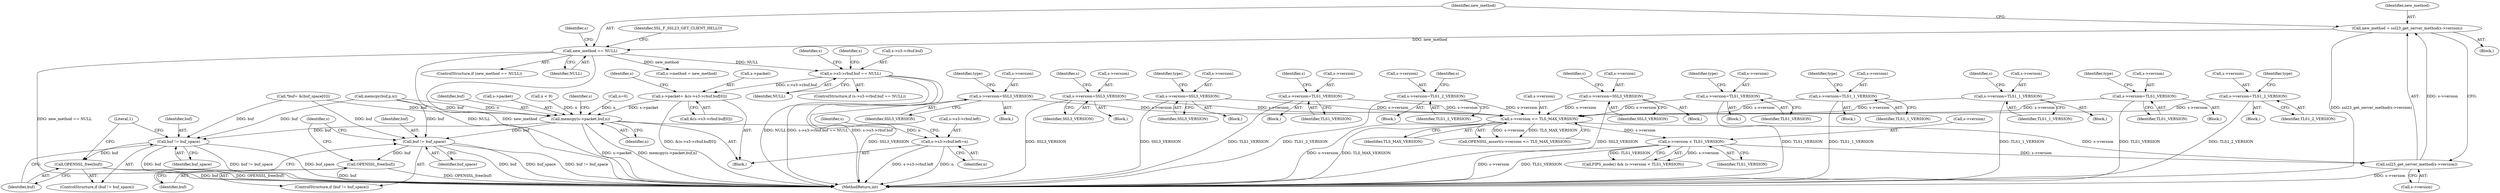 digraph "0_openssl_6ce9687b5aba5391fc0de50e18779eb676d0e04d@array" {
"1001124" [label="(Call,s->packet= &(s->s3->rbuf.buf[0]))"];
"1001110" [label="(Call,s->s3->rbuf.buf == NULL)"];
"1001075" [label="(Call,new_method == NULL)"];
"1001068" [label="(Call,new_method = ssl23_get_server_method(s->version))"];
"1001070" [label="(Call,ssl23_get_server_method(s->version))"];
"1000689" [label="(Call,s->version <= TLS_MAX_VERSION)"];
"1000606" [label="(Call,s->version=SSL3_VERSION)"];
"1000375" [label="(Call,s->version=SSL3_VERSION)"];
"1000588" [label="(Call,s->version=SSL3_VERSION)"];
"1000356" [label="(Call,s->version=TLS1_VERSION)"];
"1000312" [label="(Call,s->version=TLS1_2_VERSION)"];
"1000406" [label="(Call,s->version=SSL3_VERSION)"];
"1000623" [label="(Call,s->version=TLS1_VERSION)"];
"1000554" [label="(Call,s->version=TLS1_1_VERSION)"];
"1000337" [label="(Call,s->version=TLS1_1_VERSION)"];
"1000571" [label="(Call,s->version=TLS1_VERSION)"];
"1000531" [label="(Call,s->version=TLS1_2_VERSION)"];
"1000697" [label="(Call,s->version < TLS1_VERSION)"];
"1001138" [label="(Call,memcpy(s->packet,buf,n))"];
"1001144" [label="(Call,s->s3->rbuf.left=n)"];
"1001228" [label="(Call,buf != buf_space)"];
"1001231" [label="(Call,OPENSSL_free(buf))"];
"1001238" [label="(Call,buf != buf_space)"];
"1001241" [label="(Call,OPENSSL_free(buf))"];
"1000587" [label="(Block,)"];
"1001245" [label="(Literal,1)"];
"1000605" [label="(Block,)"];
"1000695" [label="(Call,FIPS_mode() && (s->version < TLS1_VERSION))"];
"1001125" [label="(Call,s->packet)"];
"1000701" [label="(Identifier,TLS1_VERSION)"];
"1000588" [label="(Call,s->version=SSL3_VERSION)"];
"1000690" [label="(Call,s->version)"];
"1000610" [label="(Identifier,SSL3_VERSION)"];
"1001228" [label="(Call,buf != buf_space)"];
"1000341" [label="(Identifier,TLS1_1_VERSION)"];
"1000688" [label="(Call,OPENSSL_assert(s->version <= TLS_MAX_VERSION))"];
"1000316" [label="(Identifier,TLS1_2_VERSION)"];
"1000382" [label="(Identifier,s)"];
"1001083" [label="(Call,s->method = new_method)"];
"1000356" [label="(Call,s->version=TLS1_VERSION)"];
"1000575" [label="(Identifier,TLS1_VERSION)"];
"1001076" [label="(Identifier,new_method)"];
"1000530" [label="(Block,)"];
"1001126" [label="(Identifier,s)"];
"1000629" [label="(Identifier,type)"];
"1001066" [label="(Block,)"];
"1000413" [label="(Identifier,s)"];
"1001080" [label="(Identifier,SSL_F_SSL23_GET_CLIENT_HELLO)"];
"1001142" [label="(Identifier,buf)"];
"1000215" [label="(Call,memcpy(buf,p,n))"];
"1000363" [label="(Identifier,s)"];
"1001122" [label="(Identifier,s)"];
"1000577" [label="(Identifier,type)"];
"1000697" [label="(Call,s->version < TLS1_VERSION)"];
"1001139" [label="(Call,s->packet)"];
"1001143" [label="(Identifier,n)"];
"1000698" [label="(Call,s->version)"];
"1001118" [label="(Identifier,NULL)"];
"1000152" [label="(Call,*buf= &(buf_space[0]))"];
"1001152" [label="(Identifier,n)"];
"1000360" [label="(Identifier,TLS1_VERSION)"];
"1000689" [label="(Call,s->version <= TLS_MAX_VERSION)"];
"1001246" [label="(MethodReturn,int)"];
"1001237" [label="(ControlStructure,if (buf != buf_space))"];
"1000554" [label="(Call,s->version=TLS1_1_VERSION)"];
"1001235" [label="(Identifier,s)"];
"1001241" [label="(Call,OPENSSL_free(buf))"];
"1000375" [label="(Call,s->version=SSL3_VERSION)"];
"1000623" [label="(Call,s->version=TLS1_VERSION)"];
"1000405" [label="(Block,)"];
"1000693" [label="(Identifier,TLS_MAX_VERSION)"];
"1001071" [label="(Call,s->version)"];
"1001231" [label="(Call,OPENSSL_free(buf))"];
"1001098" [label="(Block,)"];
"1001240" [label="(Identifier,buf_space)"];
"1001157" [label="(Identifier,s)"];
"1000357" [label="(Call,s->version)"];
"1001138" [label="(Call,memcpy(s->packet,buf,n))"];
"1000313" [label="(Call,s->version)"];
"1000571" [label="(Call,s->version=TLS1_VERSION)"];
"1000594" [label="(Identifier,type)"];
"1000589" [label="(Call,s->version)"];
"1001069" [label="(Identifier,new_method)"];
"1000572" [label="(Call,s->version)"];
"1000624" [label="(Call,s->version)"];
"1000761" [label="(Call,n < 9)"];
"1001124" [label="(Call,s->packet= &(s->s3->rbuf.buf[0]))"];
"1000319" [label="(Identifier,s)"];
"1001242" [label="(Identifier,buf)"];
"1000612" [label="(Identifier,type)"];
"1000337" [label="(Call,s->version=TLS1_1_VERSION)"];
"1001077" [label="(Identifier,NULL)"];
"1001111" [label="(Call,s->s3->rbuf.buf)"];
"1000560" [label="(Identifier,type)"];
"1001068" [label="(Call,new_method = ssl23_get_server_method(s->version))"];
"1001085" [label="(Identifier,s)"];
"1001148" [label="(Identifier,s)"];
"1000379" [label="(Identifier,SSL3_VERSION)"];
"1000338" [label="(Call,s->version)"];
"1000355" [label="(Block,)"];
"1001075" [label="(Call,new_method == NULL)"];
"1000531" [label="(Call,s->version=TLS1_2_VERSION)"];
"1000532" [label="(Call,s->version)"];
"1000374" [label="(Block,)"];
"1000627" [label="(Identifier,TLS1_VERSION)"];
"1000622" [label="(Block,)"];
"1001238" [label="(Call,buf != buf_space)"];
"1001230" [label="(Identifier,buf_space)"];
"1000167" [label="(Call,n=0)"];
"1000553" [label="(Block,)"];
"1001074" [label="(ControlStructure,if (new_method == NULL))"];
"1000407" [label="(Call,s->version)"];
"1001145" [label="(Call,s->s3->rbuf.left)"];
"1001144" [label="(Call,s->s3->rbuf.left=n)"];
"1001232" [label="(Identifier,buf)"];
"1001140" [label="(Identifier,s)"];
"1001110" [label="(Call,s->s3->rbuf.buf == NULL)"];
"1000344" [label="(Identifier,s)"];
"1000555" [label="(Call,s->version)"];
"1001239" [label="(Identifier,buf)"];
"1000376" [label="(Call,s->version)"];
"1000312" [label="(Call,s->version=TLS1_2_VERSION)"];
"1000607" [label="(Call,s->version)"];
"1000336" [label="(Block,)"];
"1001128" [label="(Call,&(s->s3->rbuf.buf[0]))"];
"1000535" [label="(Identifier,TLS1_2_VERSION)"];
"1001229" [label="(Identifier,buf)"];
"1000410" [label="(Identifier,SSL3_VERSION)"];
"1000406" [label="(Call,s->version=SSL3_VERSION)"];
"1001227" [label="(ControlStructure,if (buf != buf_space))"];
"1000558" [label="(Identifier,TLS1_1_VERSION)"];
"1000570" [label="(Block,)"];
"1000311" [label="(Block,)"];
"1001109" [label="(ControlStructure,if (s->s3->rbuf.buf == NULL))"];
"1000592" [label="(Identifier,SSL3_VERSION)"];
"1000606" [label="(Call,s->version=SSL3_VERSION)"];
"1001070" [label="(Call,ssl23_get_server_method(s->version))"];
"1000537" [label="(Identifier,type)"];
"1001124" -> "1001098"  [label="AST: "];
"1001124" -> "1001128"  [label="CFG: "];
"1001125" -> "1001124"  [label="AST: "];
"1001128" -> "1001124"  [label="AST: "];
"1001140" -> "1001124"  [label="CFG: "];
"1001124" -> "1001246"  [label="DDG: &(s->s3->rbuf.buf[0])"];
"1001110" -> "1001124"  [label="DDG: s->s3->rbuf.buf"];
"1001124" -> "1001138"  [label="DDG: s->packet"];
"1001110" -> "1001109"  [label="AST: "];
"1001110" -> "1001118"  [label="CFG: "];
"1001111" -> "1001110"  [label="AST: "];
"1001118" -> "1001110"  [label="AST: "];
"1001122" -> "1001110"  [label="CFG: "];
"1001126" -> "1001110"  [label="CFG: "];
"1001110" -> "1001246"  [label="DDG: s->s3->rbuf.buf == NULL"];
"1001110" -> "1001246"  [label="DDG: s->s3->rbuf.buf"];
"1001110" -> "1001246"  [label="DDG: NULL"];
"1001075" -> "1001110"  [label="DDG: NULL"];
"1001075" -> "1001074"  [label="AST: "];
"1001075" -> "1001077"  [label="CFG: "];
"1001076" -> "1001075"  [label="AST: "];
"1001077" -> "1001075"  [label="AST: "];
"1001080" -> "1001075"  [label="CFG: "];
"1001085" -> "1001075"  [label="CFG: "];
"1001075" -> "1001246"  [label="DDG: new_method == NULL"];
"1001075" -> "1001246"  [label="DDG: NULL"];
"1001075" -> "1001246"  [label="DDG: new_method"];
"1001068" -> "1001075"  [label="DDG: new_method"];
"1001075" -> "1001083"  [label="DDG: new_method"];
"1001068" -> "1001066"  [label="AST: "];
"1001068" -> "1001070"  [label="CFG: "];
"1001069" -> "1001068"  [label="AST: "];
"1001070" -> "1001068"  [label="AST: "];
"1001076" -> "1001068"  [label="CFG: "];
"1001068" -> "1001246"  [label="DDG: ssl23_get_server_method(s->version)"];
"1001070" -> "1001068"  [label="DDG: s->version"];
"1001070" -> "1001071"  [label="CFG: "];
"1001071" -> "1001070"  [label="AST: "];
"1001070" -> "1001246"  [label="DDG: s->version"];
"1000689" -> "1001070"  [label="DDG: s->version"];
"1000697" -> "1001070"  [label="DDG: s->version"];
"1000689" -> "1000688"  [label="AST: "];
"1000689" -> "1000693"  [label="CFG: "];
"1000690" -> "1000689"  [label="AST: "];
"1000693" -> "1000689"  [label="AST: "];
"1000688" -> "1000689"  [label="CFG: "];
"1000689" -> "1001246"  [label="DDG: TLS_MAX_VERSION"];
"1000689" -> "1001246"  [label="DDG: s->version"];
"1000689" -> "1000688"  [label="DDG: s->version"];
"1000689" -> "1000688"  [label="DDG: TLS_MAX_VERSION"];
"1000606" -> "1000689"  [label="DDG: s->version"];
"1000375" -> "1000689"  [label="DDG: s->version"];
"1000588" -> "1000689"  [label="DDG: s->version"];
"1000356" -> "1000689"  [label="DDG: s->version"];
"1000312" -> "1000689"  [label="DDG: s->version"];
"1000406" -> "1000689"  [label="DDG: s->version"];
"1000623" -> "1000689"  [label="DDG: s->version"];
"1000554" -> "1000689"  [label="DDG: s->version"];
"1000337" -> "1000689"  [label="DDG: s->version"];
"1000571" -> "1000689"  [label="DDG: s->version"];
"1000531" -> "1000689"  [label="DDG: s->version"];
"1000689" -> "1000697"  [label="DDG: s->version"];
"1000606" -> "1000605"  [label="AST: "];
"1000606" -> "1000610"  [label="CFG: "];
"1000607" -> "1000606"  [label="AST: "];
"1000610" -> "1000606"  [label="AST: "];
"1000612" -> "1000606"  [label="CFG: "];
"1000606" -> "1001246"  [label="DDG: SSL3_VERSION"];
"1000375" -> "1000374"  [label="AST: "];
"1000375" -> "1000379"  [label="CFG: "];
"1000376" -> "1000375"  [label="AST: "];
"1000379" -> "1000375"  [label="AST: "];
"1000382" -> "1000375"  [label="CFG: "];
"1000375" -> "1001246"  [label="DDG: SSL3_VERSION"];
"1000588" -> "1000587"  [label="AST: "];
"1000588" -> "1000592"  [label="CFG: "];
"1000589" -> "1000588"  [label="AST: "];
"1000592" -> "1000588"  [label="AST: "];
"1000594" -> "1000588"  [label="CFG: "];
"1000588" -> "1001246"  [label="DDG: SSL3_VERSION"];
"1000356" -> "1000355"  [label="AST: "];
"1000356" -> "1000360"  [label="CFG: "];
"1000357" -> "1000356"  [label="AST: "];
"1000360" -> "1000356"  [label="AST: "];
"1000363" -> "1000356"  [label="CFG: "];
"1000356" -> "1001246"  [label="DDG: TLS1_VERSION"];
"1000312" -> "1000311"  [label="AST: "];
"1000312" -> "1000316"  [label="CFG: "];
"1000313" -> "1000312"  [label="AST: "];
"1000316" -> "1000312"  [label="AST: "];
"1000319" -> "1000312"  [label="CFG: "];
"1000312" -> "1001246"  [label="DDG: TLS1_2_VERSION"];
"1000406" -> "1000405"  [label="AST: "];
"1000406" -> "1000410"  [label="CFG: "];
"1000407" -> "1000406"  [label="AST: "];
"1000410" -> "1000406"  [label="AST: "];
"1000413" -> "1000406"  [label="CFG: "];
"1000406" -> "1001246"  [label="DDG: SSL3_VERSION"];
"1000623" -> "1000622"  [label="AST: "];
"1000623" -> "1000627"  [label="CFG: "];
"1000624" -> "1000623"  [label="AST: "];
"1000627" -> "1000623"  [label="AST: "];
"1000629" -> "1000623"  [label="CFG: "];
"1000623" -> "1001246"  [label="DDG: TLS1_VERSION"];
"1000554" -> "1000553"  [label="AST: "];
"1000554" -> "1000558"  [label="CFG: "];
"1000555" -> "1000554"  [label="AST: "];
"1000558" -> "1000554"  [label="AST: "];
"1000560" -> "1000554"  [label="CFG: "];
"1000554" -> "1001246"  [label="DDG: TLS1_1_VERSION"];
"1000337" -> "1000336"  [label="AST: "];
"1000337" -> "1000341"  [label="CFG: "];
"1000338" -> "1000337"  [label="AST: "];
"1000341" -> "1000337"  [label="AST: "];
"1000344" -> "1000337"  [label="CFG: "];
"1000337" -> "1001246"  [label="DDG: TLS1_1_VERSION"];
"1000571" -> "1000570"  [label="AST: "];
"1000571" -> "1000575"  [label="CFG: "];
"1000572" -> "1000571"  [label="AST: "];
"1000575" -> "1000571"  [label="AST: "];
"1000577" -> "1000571"  [label="CFG: "];
"1000571" -> "1001246"  [label="DDG: TLS1_VERSION"];
"1000531" -> "1000530"  [label="AST: "];
"1000531" -> "1000535"  [label="CFG: "];
"1000532" -> "1000531"  [label="AST: "];
"1000535" -> "1000531"  [label="AST: "];
"1000537" -> "1000531"  [label="CFG: "];
"1000531" -> "1001246"  [label="DDG: TLS1_2_VERSION"];
"1000697" -> "1000695"  [label="AST: "];
"1000697" -> "1000701"  [label="CFG: "];
"1000698" -> "1000697"  [label="AST: "];
"1000701" -> "1000697"  [label="AST: "];
"1000695" -> "1000697"  [label="CFG: "];
"1000697" -> "1001246"  [label="DDG: TLS1_VERSION"];
"1000697" -> "1001246"  [label="DDG: s->version"];
"1000697" -> "1000695"  [label="DDG: s->version"];
"1000697" -> "1000695"  [label="DDG: TLS1_VERSION"];
"1001138" -> "1001098"  [label="AST: "];
"1001138" -> "1001143"  [label="CFG: "];
"1001139" -> "1001138"  [label="AST: "];
"1001142" -> "1001138"  [label="AST: "];
"1001143" -> "1001138"  [label="AST: "];
"1001148" -> "1001138"  [label="CFG: "];
"1001138" -> "1001246"  [label="DDG: s->packet"];
"1001138" -> "1001246"  [label="DDG: memcpy(s->packet,buf,n)"];
"1000215" -> "1001138"  [label="DDG: buf"];
"1000215" -> "1001138"  [label="DDG: n"];
"1000152" -> "1001138"  [label="DDG: buf"];
"1000167" -> "1001138"  [label="DDG: n"];
"1000761" -> "1001138"  [label="DDG: n"];
"1001138" -> "1001144"  [label="DDG: n"];
"1001138" -> "1001228"  [label="DDG: buf"];
"1001138" -> "1001238"  [label="DDG: buf"];
"1001144" -> "1001098"  [label="AST: "];
"1001144" -> "1001152"  [label="CFG: "];
"1001145" -> "1001144"  [label="AST: "];
"1001152" -> "1001144"  [label="AST: "];
"1001157" -> "1001144"  [label="CFG: "];
"1001144" -> "1001246"  [label="DDG: s->s3->rbuf.left"];
"1001144" -> "1001246"  [label="DDG: n"];
"1001228" -> "1001227"  [label="AST: "];
"1001228" -> "1001230"  [label="CFG: "];
"1001229" -> "1001228"  [label="AST: "];
"1001230" -> "1001228"  [label="AST: "];
"1001232" -> "1001228"  [label="CFG: "];
"1001235" -> "1001228"  [label="CFG: "];
"1001228" -> "1001246"  [label="DDG: buf"];
"1001228" -> "1001246"  [label="DDG: buf_space"];
"1001228" -> "1001246"  [label="DDG: buf != buf_space"];
"1000215" -> "1001228"  [label="DDG: buf"];
"1000152" -> "1001228"  [label="DDG: buf"];
"1001228" -> "1001231"  [label="DDG: buf"];
"1001231" -> "1001227"  [label="AST: "];
"1001231" -> "1001232"  [label="CFG: "];
"1001232" -> "1001231"  [label="AST: "];
"1001235" -> "1001231"  [label="CFG: "];
"1001231" -> "1001246"  [label="DDG: buf"];
"1001231" -> "1001246"  [label="DDG: OPENSSL_free(buf)"];
"1001238" -> "1001237"  [label="AST: "];
"1001238" -> "1001240"  [label="CFG: "];
"1001239" -> "1001238"  [label="AST: "];
"1001240" -> "1001238"  [label="AST: "];
"1001242" -> "1001238"  [label="CFG: "];
"1001245" -> "1001238"  [label="CFG: "];
"1001238" -> "1001246"  [label="DDG: buf"];
"1001238" -> "1001246"  [label="DDG: buf != buf_space"];
"1001238" -> "1001246"  [label="DDG: buf_space"];
"1000215" -> "1001238"  [label="DDG: buf"];
"1000152" -> "1001238"  [label="DDG: buf"];
"1001238" -> "1001241"  [label="DDG: buf"];
"1001241" -> "1001237"  [label="AST: "];
"1001241" -> "1001242"  [label="CFG: "];
"1001242" -> "1001241"  [label="AST: "];
"1001245" -> "1001241"  [label="CFG: "];
"1001241" -> "1001246"  [label="DDG: OPENSSL_free(buf)"];
"1001241" -> "1001246"  [label="DDG: buf"];
}
